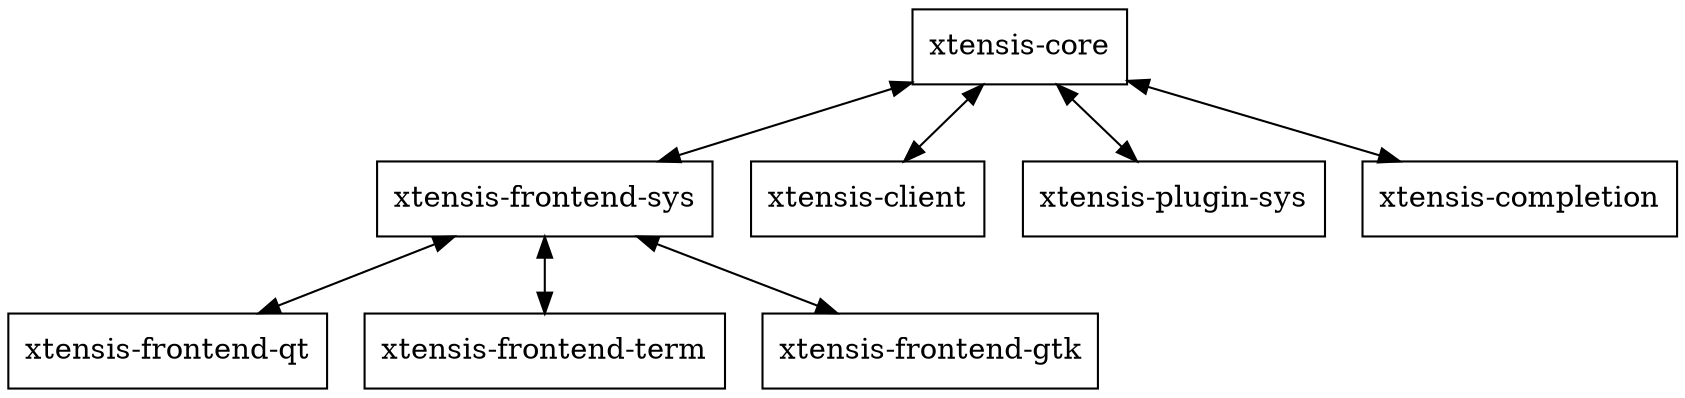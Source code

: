 digraph coresubsys {
    node[shape=record];

    xtc [label="xtensis-core"];
    frontend [label="xtensis-frontend-sys"];
    qt_frontend [label="xtensis-frontend-qt"];
    term_frontend [label="xtensis-frontend-term"];
    gtk_frontend [label="xtensis-frontend-gtk"];
    client [label="xtensis-client"];
    plugin [label="xtensis-plugin-sys"];
    completion [label="xtensis-completion"];

    xtc->frontend [dir="both"];
    frontend->qt_frontend [dir="both"];
    frontend->term_frontend [dir="both"];
    frontend->gtk_frontend [dir="both"];

    xtc->plugin [dir="both"];
    xtc->completion [dir="both"];

    xtc->client [dir="both"];
}

